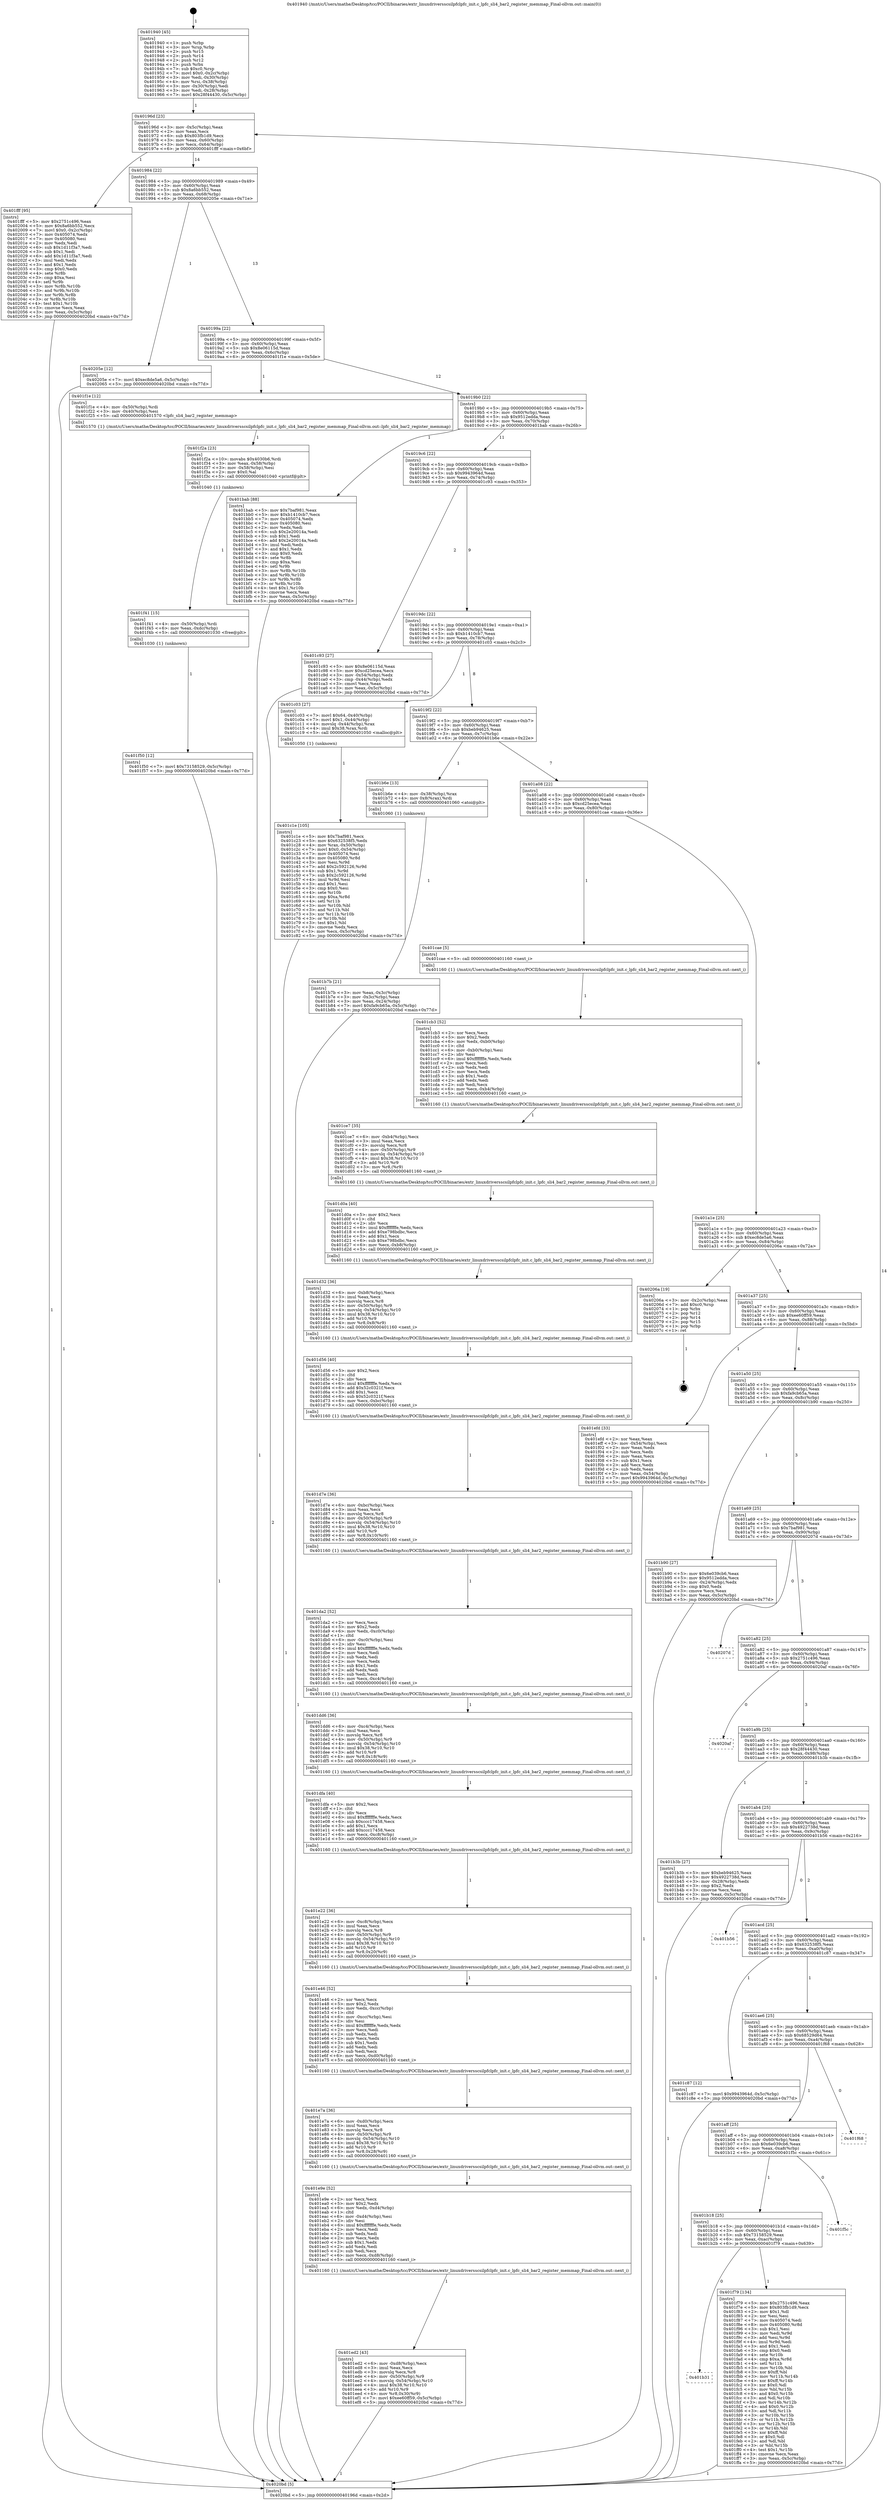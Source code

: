 digraph "0x401940" {
  label = "0x401940 (/mnt/c/Users/mathe/Desktop/tcc/POCII/binaries/extr_linuxdriversscsilpfclpfc_init.c_lpfc_sli4_bar2_register_memmap_Final-ollvm.out::main(0))"
  labelloc = "t"
  node[shape=record]

  Entry [label="",width=0.3,height=0.3,shape=circle,fillcolor=black,style=filled]
  "0x40196d" [label="{
     0x40196d [23]\l
     | [instrs]\l
     &nbsp;&nbsp;0x40196d \<+3\>: mov -0x5c(%rbp),%eax\l
     &nbsp;&nbsp;0x401970 \<+2\>: mov %eax,%ecx\l
     &nbsp;&nbsp;0x401972 \<+6\>: sub $0x803fb1d9,%ecx\l
     &nbsp;&nbsp;0x401978 \<+3\>: mov %eax,-0x60(%rbp)\l
     &nbsp;&nbsp;0x40197b \<+3\>: mov %ecx,-0x64(%rbp)\l
     &nbsp;&nbsp;0x40197e \<+6\>: je 0000000000401fff \<main+0x6bf\>\l
  }"]
  "0x401fff" [label="{
     0x401fff [95]\l
     | [instrs]\l
     &nbsp;&nbsp;0x401fff \<+5\>: mov $0x2751c496,%eax\l
     &nbsp;&nbsp;0x402004 \<+5\>: mov $0x8a6bb552,%ecx\l
     &nbsp;&nbsp;0x402009 \<+7\>: movl $0x0,-0x2c(%rbp)\l
     &nbsp;&nbsp;0x402010 \<+7\>: mov 0x405074,%edx\l
     &nbsp;&nbsp;0x402017 \<+7\>: mov 0x405080,%esi\l
     &nbsp;&nbsp;0x40201e \<+2\>: mov %edx,%edi\l
     &nbsp;&nbsp;0x402020 \<+6\>: sub $0x1d11f3a7,%edi\l
     &nbsp;&nbsp;0x402026 \<+3\>: sub $0x1,%edi\l
     &nbsp;&nbsp;0x402029 \<+6\>: add $0x1d11f3a7,%edi\l
     &nbsp;&nbsp;0x40202f \<+3\>: imul %edi,%edx\l
     &nbsp;&nbsp;0x402032 \<+3\>: and $0x1,%edx\l
     &nbsp;&nbsp;0x402035 \<+3\>: cmp $0x0,%edx\l
     &nbsp;&nbsp;0x402038 \<+4\>: sete %r8b\l
     &nbsp;&nbsp;0x40203c \<+3\>: cmp $0xa,%esi\l
     &nbsp;&nbsp;0x40203f \<+4\>: setl %r9b\l
     &nbsp;&nbsp;0x402043 \<+3\>: mov %r8b,%r10b\l
     &nbsp;&nbsp;0x402046 \<+3\>: and %r9b,%r10b\l
     &nbsp;&nbsp;0x402049 \<+3\>: xor %r9b,%r8b\l
     &nbsp;&nbsp;0x40204c \<+3\>: or %r8b,%r10b\l
     &nbsp;&nbsp;0x40204f \<+4\>: test $0x1,%r10b\l
     &nbsp;&nbsp;0x402053 \<+3\>: cmovne %ecx,%eax\l
     &nbsp;&nbsp;0x402056 \<+3\>: mov %eax,-0x5c(%rbp)\l
     &nbsp;&nbsp;0x402059 \<+5\>: jmp 00000000004020bd \<main+0x77d\>\l
  }"]
  "0x401984" [label="{
     0x401984 [22]\l
     | [instrs]\l
     &nbsp;&nbsp;0x401984 \<+5\>: jmp 0000000000401989 \<main+0x49\>\l
     &nbsp;&nbsp;0x401989 \<+3\>: mov -0x60(%rbp),%eax\l
     &nbsp;&nbsp;0x40198c \<+5\>: sub $0x8a6bb552,%eax\l
     &nbsp;&nbsp;0x401991 \<+3\>: mov %eax,-0x68(%rbp)\l
     &nbsp;&nbsp;0x401994 \<+6\>: je 000000000040205e \<main+0x71e\>\l
  }"]
  Exit [label="",width=0.3,height=0.3,shape=circle,fillcolor=black,style=filled,peripheries=2]
  "0x40205e" [label="{
     0x40205e [12]\l
     | [instrs]\l
     &nbsp;&nbsp;0x40205e \<+7\>: movl $0xec8de5a6,-0x5c(%rbp)\l
     &nbsp;&nbsp;0x402065 \<+5\>: jmp 00000000004020bd \<main+0x77d\>\l
  }"]
  "0x40199a" [label="{
     0x40199a [22]\l
     | [instrs]\l
     &nbsp;&nbsp;0x40199a \<+5\>: jmp 000000000040199f \<main+0x5f\>\l
     &nbsp;&nbsp;0x40199f \<+3\>: mov -0x60(%rbp),%eax\l
     &nbsp;&nbsp;0x4019a2 \<+5\>: sub $0x8e06115d,%eax\l
     &nbsp;&nbsp;0x4019a7 \<+3\>: mov %eax,-0x6c(%rbp)\l
     &nbsp;&nbsp;0x4019aa \<+6\>: je 0000000000401f1e \<main+0x5de\>\l
  }"]
  "0x401b31" [label="{
     0x401b31\l
  }", style=dashed]
  "0x401f1e" [label="{
     0x401f1e [12]\l
     | [instrs]\l
     &nbsp;&nbsp;0x401f1e \<+4\>: mov -0x50(%rbp),%rdi\l
     &nbsp;&nbsp;0x401f22 \<+3\>: mov -0x40(%rbp),%esi\l
     &nbsp;&nbsp;0x401f25 \<+5\>: call 0000000000401570 \<lpfc_sli4_bar2_register_memmap\>\l
     | [calls]\l
     &nbsp;&nbsp;0x401570 \{1\} (/mnt/c/Users/mathe/Desktop/tcc/POCII/binaries/extr_linuxdriversscsilpfclpfc_init.c_lpfc_sli4_bar2_register_memmap_Final-ollvm.out::lpfc_sli4_bar2_register_memmap)\l
  }"]
  "0x4019b0" [label="{
     0x4019b0 [22]\l
     | [instrs]\l
     &nbsp;&nbsp;0x4019b0 \<+5\>: jmp 00000000004019b5 \<main+0x75\>\l
     &nbsp;&nbsp;0x4019b5 \<+3\>: mov -0x60(%rbp),%eax\l
     &nbsp;&nbsp;0x4019b8 \<+5\>: sub $0x9512edda,%eax\l
     &nbsp;&nbsp;0x4019bd \<+3\>: mov %eax,-0x70(%rbp)\l
     &nbsp;&nbsp;0x4019c0 \<+6\>: je 0000000000401bab \<main+0x26b\>\l
  }"]
  "0x401f79" [label="{
     0x401f79 [134]\l
     | [instrs]\l
     &nbsp;&nbsp;0x401f79 \<+5\>: mov $0x2751c496,%eax\l
     &nbsp;&nbsp;0x401f7e \<+5\>: mov $0x803fb1d9,%ecx\l
     &nbsp;&nbsp;0x401f83 \<+2\>: mov $0x1,%dl\l
     &nbsp;&nbsp;0x401f85 \<+2\>: xor %esi,%esi\l
     &nbsp;&nbsp;0x401f87 \<+7\>: mov 0x405074,%edi\l
     &nbsp;&nbsp;0x401f8e \<+8\>: mov 0x405080,%r8d\l
     &nbsp;&nbsp;0x401f96 \<+3\>: sub $0x1,%esi\l
     &nbsp;&nbsp;0x401f99 \<+3\>: mov %edi,%r9d\l
     &nbsp;&nbsp;0x401f9c \<+3\>: add %esi,%r9d\l
     &nbsp;&nbsp;0x401f9f \<+4\>: imul %r9d,%edi\l
     &nbsp;&nbsp;0x401fa3 \<+3\>: and $0x1,%edi\l
     &nbsp;&nbsp;0x401fa6 \<+3\>: cmp $0x0,%edi\l
     &nbsp;&nbsp;0x401fa9 \<+4\>: sete %r10b\l
     &nbsp;&nbsp;0x401fad \<+4\>: cmp $0xa,%r8d\l
     &nbsp;&nbsp;0x401fb1 \<+4\>: setl %r11b\l
     &nbsp;&nbsp;0x401fb5 \<+3\>: mov %r10b,%bl\l
     &nbsp;&nbsp;0x401fb8 \<+3\>: xor $0xff,%bl\l
     &nbsp;&nbsp;0x401fbb \<+3\>: mov %r11b,%r14b\l
     &nbsp;&nbsp;0x401fbe \<+4\>: xor $0xff,%r14b\l
     &nbsp;&nbsp;0x401fc2 \<+3\>: xor $0x0,%dl\l
     &nbsp;&nbsp;0x401fc5 \<+3\>: mov %bl,%r15b\l
     &nbsp;&nbsp;0x401fc8 \<+4\>: and $0x0,%r15b\l
     &nbsp;&nbsp;0x401fcc \<+3\>: and %dl,%r10b\l
     &nbsp;&nbsp;0x401fcf \<+3\>: mov %r14b,%r12b\l
     &nbsp;&nbsp;0x401fd2 \<+4\>: and $0x0,%r12b\l
     &nbsp;&nbsp;0x401fd6 \<+3\>: and %dl,%r11b\l
     &nbsp;&nbsp;0x401fd9 \<+3\>: or %r10b,%r15b\l
     &nbsp;&nbsp;0x401fdc \<+3\>: or %r11b,%r12b\l
     &nbsp;&nbsp;0x401fdf \<+3\>: xor %r12b,%r15b\l
     &nbsp;&nbsp;0x401fe2 \<+3\>: or %r14b,%bl\l
     &nbsp;&nbsp;0x401fe5 \<+3\>: xor $0xff,%bl\l
     &nbsp;&nbsp;0x401fe8 \<+3\>: or $0x0,%dl\l
     &nbsp;&nbsp;0x401feb \<+2\>: and %dl,%bl\l
     &nbsp;&nbsp;0x401fed \<+3\>: or %bl,%r15b\l
     &nbsp;&nbsp;0x401ff0 \<+4\>: test $0x1,%r15b\l
     &nbsp;&nbsp;0x401ff4 \<+3\>: cmovne %ecx,%eax\l
     &nbsp;&nbsp;0x401ff7 \<+3\>: mov %eax,-0x5c(%rbp)\l
     &nbsp;&nbsp;0x401ffa \<+5\>: jmp 00000000004020bd \<main+0x77d\>\l
  }"]
  "0x401bab" [label="{
     0x401bab [88]\l
     | [instrs]\l
     &nbsp;&nbsp;0x401bab \<+5\>: mov $0x7baf981,%eax\l
     &nbsp;&nbsp;0x401bb0 \<+5\>: mov $0xb1410cb7,%ecx\l
     &nbsp;&nbsp;0x401bb5 \<+7\>: mov 0x405074,%edx\l
     &nbsp;&nbsp;0x401bbc \<+7\>: mov 0x405080,%esi\l
     &nbsp;&nbsp;0x401bc3 \<+2\>: mov %edx,%edi\l
     &nbsp;&nbsp;0x401bc5 \<+6\>: sub $0x2e20014a,%edi\l
     &nbsp;&nbsp;0x401bcb \<+3\>: sub $0x1,%edi\l
     &nbsp;&nbsp;0x401bce \<+6\>: add $0x2e20014a,%edi\l
     &nbsp;&nbsp;0x401bd4 \<+3\>: imul %edi,%edx\l
     &nbsp;&nbsp;0x401bd7 \<+3\>: and $0x1,%edx\l
     &nbsp;&nbsp;0x401bda \<+3\>: cmp $0x0,%edx\l
     &nbsp;&nbsp;0x401bdd \<+4\>: sete %r8b\l
     &nbsp;&nbsp;0x401be1 \<+3\>: cmp $0xa,%esi\l
     &nbsp;&nbsp;0x401be4 \<+4\>: setl %r9b\l
     &nbsp;&nbsp;0x401be8 \<+3\>: mov %r8b,%r10b\l
     &nbsp;&nbsp;0x401beb \<+3\>: and %r9b,%r10b\l
     &nbsp;&nbsp;0x401bee \<+3\>: xor %r9b,%r8b\l
     &nbsp;&nbsp;0x401bf1 \<+3\>: or %r8b,%r10b\l
     &nbsp;&nbsp;0x401bf4 \<+4\>: test $0x1,%r10b\l
     &nbsp;&nbsp;0x401bf8 \<+3\>: cmovne %ecx,%eax\l
     &nbsp;&nbsp;0x401bfb \<+3\>: mov %eax,-0x5c(%rbp)\l
     &nbsp;&nbsp;0x401bfe \<+5\>: jmp 00000000004020bd \<main+0x77d\>\l
  }"]
  "0x4019c6" [label="{
     0x4019c6 [22]\l
     | [instrs]\l
     &nbsp;&nbsp;0x4019c6 \<+5\>: jmp 00000000004019cb \<main+0x8b\>\l
     &nbsp;&nbsp;0x4019cb \<+3\>: mov -0x60(%rbp),%eax\l
     &nbsp;&nbsp;0x4019ce \<+5\>: sub $0x9943964d,%eax\l
     &nbsp;&nbsp;0x4019d3 \<+3\>: mov %eax,-0x74(%rbp)\l
     &nbsp;&nbsp;0x4019d6 \<+6\>: je 0000000000401c93 \<main+0x353\>\l
  }"]
  "0x401b18" [label="{
     0x401b18 [25]\l
     | [instrs]\l
     &nbsp;&nbsp;0x401b18 \<+5\>: jmp 0000000000401b1d \<main+0x1dd\>\l
     &nbsp;&nbsp;0x401b1d \<+3\>: mov -0x60(%rbp),%eax\l
     &nbsp;&nbsp;0x401b20 \<+5\>: sub $0x73158529,%eax\l
     &nbsp;&nbsp;0x401b25 \<+6\>: mov %eax,-0xac(%rbp)\l
     &nbsp;&nbsp;0x401b2b \<+6\>: je 0000000000401f79 \<main+0x639\>\l
  }"]
  "0x401c93" [label="{
     0x401c93 [27]\l
     | [instrs]\l
     &nbsp;&nbsp;0x401c93 \<+5\>: mov $0x8e06115d,%eax\l
     &nbsp;&nbsp;0x401c98 \<+5\>: mov $0xcd25ecea,%ecx\l
     &nbsp;&nbsp;0x401c9d \<+3\>: mov -0x54(%rbp),%edx\l
     &nbsp;&nbsp;0x401ca0 \<+3\>: cmp -0x44(%rbp),%edx\l
     &nbsp;&nbsp;0x401ca3 \<+3\>: cmovl %ecx,%eax\l
     &nbsp;&nbsp;0x401ca6 \<+3\>: mov %eax,-0x5c(%rbp)\l
     &nbsp;&nbsp;0x401ca9 \<+5\>: jmp 00000000004020bd \<main+0x77d\>\l
  }"]
  "0x4019dc" [label="{
     0x4019dc [22]\l
     | [instrs]\l
     &nbsp;&nbsp;0x4019dc \<+5\>: jmp 00000000004019e1 \<main+0xa1\>\l
     &nbsp;&nbsp;0x4019e1 \<+3\>: mov -0x60(%rbp),%eax\l
     &nbsp;&nbsp;0x4019e4 \<+5\>: sub $0xb1410cb7,%eax\l
     &nbsp;&nbsp;0x4019e9 \<+3\>: mov %eax,-0x78(%rbp)\l
     &nbsp;&nbsp;0x4019ec \<+6\>: je 0000000000401c03 \<main+0x2c3\>\l
  }"]
  "0x401f5c" [label="{
     0x401f5c\l
  }", style=dashed]
  "0x401c03" [label="{
     0x401c03 [27]\l
     | [instrs]\l
     &nbsp;&nbsp;0x401c03 \<+7\>: movl $0x64,-0x40(%rbp)\l
     &nbsp;&nbsp;0x401c0a \<+7\>: movl $0x1,-0x44(%rbp)\l
     &nbsp;&nbsp;0x401c11 \<+4\>: movslq -0x44(%rbp),%rax\l
     &nbsp;&nbsp;0x401c15 \<+4\>: imul $0x38,%rax,%rdi\l
     &nbsp;&nbsp;0x401c19 \<+5\>: call 0000000000401050 \<malloc@plt\>\l
     | [calls]\l
     &nbsp;&nbsp;0x401050 \{1\} (unknown)\l
  }"]
  "0x4019f2" [label="{
     0x4019f2 [22]\l
     | [instrs]\l
     &nbsp;&nbsp;0x4019f2 \<+5\>: jmp 00000000004019f7 \<main+0xb7\>\l
     &nbsp;&nbsp;0x4019f7 \<+3\>: mov -0x60(%rbp),%eax\l
     &nbsp;&nbsp;0x4019fa \<+5\>: sub $0xbeb94625,%eax\l
     &nbsp;&nbsp;0x4019ff \<+3\>: mov %eax,-0x7c(%rbp)\l
     &nbsp;&nbsp;0x401a02 \<+6\>: je 0000000000401b6e \<main+0x22e\>\l
  }"]
  "0x401aff" [label="{
     0x401aff [25]\l
     | [instrs]\l
     &nbsp;&nbsp;0x401aff \<+5\>: jmp 0000000000401b04 \<main+0x1c4\>\l
     &nbsp;&nbsp;0x401b04 \<+3\>: mov -0x60(%rbp),%eax\l
     &nbsp;&nbsp;0x401b07 \<+5\>: sub $0x6e039cb6,%eax\l
     &nbsp;&nbsp;0x401b0c \<+6\>: mov %eax,-0xa8(%rbp)\l
     &nbsp;&nbsp;0x401b12 \<+6\>: je 0000000000401f5c \<main+0x61c\>\l
  }"]
  "0x401b6e" [label="{
     0x401b6e [13]\l
     | [instrs]\l
     &nbsp;&nbsp;0x401b6e \<+4\>: mov -0x38(%rbp),%rax\l
     &nbsp;&nbsp;0x401b72 \<+4\>: mov 0x8(%rax),%rdi\l
     &nbsp;&nbsp;0x401b76 \<+5\>: call 0000000000401060 \<atoi@plt\>\l
     | [calls]\l
     &nbsp;&nbsp;0x401060 \{1\} (unknown)\l
  }"]
  "0x401a08" [label="{
     0x401a08 [22]\l
     | [instrs]\l
     &nbsp;&nbsp;0x401a08 \<+5\>: jmp 0000000000401a0d \<main+0xcd\>\l
     &nbsp;&nbsp;0x401a0d \<+3\>: mov -0x60(%rbp),%eax\l
     &nbsp;&nbsp;0x401a10 \<+5\>: sub $0xcd25ecea,%eax\l
     &nbsp;&nbsp;0x401a15 \<+3\>: mov %eax,-0x80(%rbp)\l
     &nbsp;&nbsp;0x401a18 \<+6\>: je 0000000000401cae \<main+0x36e\>\l
  }"]
  "0x401f68" [label="{
     0x401f68\l
  }", style=dashed]
  "0x401cae" [label="{
     0x401cae [5]\l
     | [instrs]\l
     &nbsp;&nbsp;0x401cae \<+5\>: call 0000000000401160 \<next_i\>\l
     | [calls]\l
     &nbsp;&nbsp;0x401160 \{1\} (/mnt/c/Users/mathe/Desktop/tcc/POCII/binaries/extr_linuxdriversscsilpfclpfc_init.c_lpfc_sli4_bar2_register_memmap_Final-ollvm.out::next_i)\l
  }"]
  "0x401a1e" [label="{
     0x401a1e [25]\l
     | [instrs]\l
     &nbsp;&nbsp;0x401a1e \<+5\>: jmp 0000000000401a23 \<main+0xe3\>\l
     &nbsp;&nbsp;0x401a23 \<+3\>: mov -0x60(%rbp),%eax\l
     &nbsp;&nbsp;0x401a26 \<+5\>: sub $0xec8de5a6,%eax\l
     &nbsp;&nbsp;0x401a2b \<+6\>: mov %eax,-0x84(%rbp)\l
     &nbsp;&nbsp;0x401a31 \<+6\>: je 000000000040206a \<main+0x72a\>\l
  }"]
  "0x401f50" [label="{
     0x401f50 [12]\l
     | [instrs]\l
     &nbsp;&nbsp;0x401f50 \<+7\>: movl $0x73158529,-0x5c(%rbp)\l
     &nbsp;&nbsp;0x401f57 \<+5\>: jmp 00000000004020bd \<main+0x77d\>\l
  }"]
  "0x40206a" [label="{
     0x40206a [19]\l
     | [instrs]\l
     &nbsp;&nbsp;0x40206a \<+3\>: mov -0x2c(%rbp),%eax\l
     &nbsp;&nbsp;0x40206d \<+7\>: add $0xc0,%rsp\l
     &nbsp;&nbsp;0x402074 \<+1\>: pop %rbx\l
     &nbsp;&nbsp;0x402075 \<+2\>: pop %r12\l
     &nbsp;&nbsp;0x402077 \<+2\>: pop %r14\l
     &nbsp;&nbsp;0x402079 \<+2\>: pop %r15\l
     &nbsp;&nbsp;0x40207b \<+1\>: pop %rbp\l
     &nbsp;&nbsp;0x40207c \<+1\>: ret\l
  }"]
  "0x401a37" [label="{
     0x401a37 [25]\l
     | [instrs]\l
     &nbsp;&nbsp;0x401a37 \<+5\>: jmp 0000000000401a3c \<main+0xfc\>\l
     &nbsp;&nbsp;0x401a3c \<+3\>: mov -0x60(%rbp),%eax\l
     &nbsp;&nbsp;0x401a3f \<+5\>: sub $0xee60ff59,%eax\l
     &nbsp;&nbsp;0x401a44 \<+6\>: mov %eax,-0x88(%rbp)\l
     &nbsp;&nbsp;0x401a4a \<+6\>: je 0000000000401efd \<main+0x5bd\>\l
  }"]
  "0x401f41" [label="{
     0x401f41 [15]\l
     | [instrs]\l
     &nbsp;&nbsp;0x401f41 \<+4\>: mov -0x50(%rbp),%rdi\l
     &nbsp;&nbsp;0x401f45 \<+6\>: mov %eax,-0xdc(%rbp)\l
     &nbsp;&nbsp;0x401f4b \<+5\>: call 0000000000401030 \<free@plt\>\l
     | [calls]\l
     &nbsp;&nbsp;0x401030 \{1\} (unknown)\l
  }"]
  "0x401efd" [label="{
     0x401efd [33]\l
     | [instrs]\l
     &nbsp;&nbsp;0x401efd \<+2\>: xor %eax,%eax\l
     &nbsp;&nbsp;0x401eff \<+3\>: mov -0x54(%rbp),%ecx\l
     &nbsp;&nbsp;0x401f02 \<+2\>: mov %eax,%edx\l
     &nbsp;&nbsp;0x401f04 \<+2\>: sub %ecx,%edx\l
     &nbsp;&nbsp;0x401f06 \<+2\>: mov %eax,%ecx\l
     &nbsp;&nbsp;0x401f08 \<+3\>: sub $0x1,%ecx\l
     &nbsp;&nbsp;0x401f0b \<+2\>: add %ecx,%edx\l
     &nbsp;&nbsp;0x401f0d \<+2\>: sub %edx,%eax\l
     &nbsp;&nbsp;0x401f0f \<+3\>: mov %eax,-0x54(%rbp)\l
     &nbsp;&nbsp;0x401f12 \<+7\>: movl $0x9943964d,-0x5c(%rbp)\l
     &nbsp;&nbsp;0x401f19 \<+5\>: jmp 00000000004020bd \<main+0x77d\>\l
  }"]
  "0x401a50" [label="{
     0x401a50 [25]\l
     | [instrs]\l
     &nbsp;&nbsp;0x401a50 \<+5\>: jmp 0000000000401a55 \<main+0x115\>\l
     &nbsp;&nbsp;0x401a55 \<+3\>: mov -0x60(%rbp),%eax\l
     &nbsp;&nbsp;0x401a58 \<+5\>: sub $0xfa9cb65a,%eax\l
     &nbsp;&nbsp;0x401a5d \<+6\>: mov %eax,-0x8c(%rbp)\l
     &nbsp;&nbsp;0x401a63 \<+6\>: je 0000000000401b90 \<main+0x250\>\l
  }"]
  "0x401f2a" [label="{
     0x401f2a [23]\l
     | [instrs]\l
     &nbsp;&nbsp;0x401f2a \<+10\>: movabs $0x4030b6,%rdi\l
     &nbsp;&nbsp;0x401f34 \<+3\>: mov %eax,-0x58(%rbp)\l
     &nbsp;&nbsp;0x401f37 \<+3\>: mov -0x58(%rbp),%esi\l
     &nbsp;&nbsp;0x401f3a \<+2\>: mov $0x0,%al\l
     &nbsp;&nbsp;0x401f3c \<+5\>: call 0000000000401040 \<printf@plt\>\l
     | [calls]\l
     &nbsp;&nbsp;0x401040 \{1\} (unknown)\l
  }"]
  "0x401b90" [label="{
     0x401b90 [27]\l
     | [instrs]\l
     &nbsp;&nbsp;0x401b90 \<+5\>: mov $0x6e039cb6,%eax\l
     &nbsp;&nbsp;0x401b95 \<+5\>: mov $0x9512edda,%ecx\l
     &nbsp;&nbsp;0x401b9a \<+3\>: mov -0x24(%rbp),%edx\l
     &nbsp;&nbsp;0x401b9d \<+3\>: cmp $0x0,%edx\l
     &nbsp;&nbsp;0x401ba0 \<+3\>: cmove %ecx,%eax\l
     &nbsp;&nbsp;0x401ba3 \<+3\>: mov %eax,-0x5c(%rbp)\l
     &nbsp;&nbsp;0x401ba6 \<+5\>: jmp 00000000004020bd \<main+0x77d\>\l
  }"]
  "0x401a69" [label="{
     0x401a69 [25]\l
     | [instrs]\l
     &nbsp;&nbsp;0x401a69 \<+5\>: jmp 0000000000401a6e \<main+0x12e\>\l
     &nbsp;&nbsp;0x401a6e \<+3\>: mov -0x60(%rbp),%eax\l
     &nbsp;&nbsp;0x401a71 \<+5\>: sub $0x7baf981,%eax\l
     &nbsp;&nbsp;0x401a76 \<+6\>: mov %eax,-0x90(%rbp)\l
     &nbsp;&nbsp;0x401a7c \<+6\>: je 000000000040207d \<main+0x73d\>\l
  }"]
  "0x401ed2" [label="{
     0x401ed2 [43]\l
     | [instrs]\l
     &nbsp;&nbsp;0x401ed2 \<+6\>: mov -0xd8(%rbp),%ecx\l
     &nbsp;&nbsp;0x401ed8 \<+3\>: imul %eax,%ecx\l
     &nbsp;&nbsp;0x401edb \<+3\>: movslq %ecx,%r8\l
     &nbsp;&nbsp;0x401ede \<+4\>: mov -0x50(%rbp),%r9\l
     &nbsp;&nbsp;0x401ee2 \<+4\>: movslq -0x54(%rbp),%r10\l
     &nbsp;&nbsp;0x401ee6 \<+4\>: imul $0x38,%r10,%r10\l
     &nbsp;&nbsp;0x401eea \<+3\>: add %r10,%r9\l
     &nbsp;&nbsp;0x401eed \<+4\>: mov %r8,0x30(%r9)\l
     &nbsp;&nbsp;0x401ef1 \<+7\>: movl $0xee60ff59,-0x5c(%rbp)\l
     &nbsp;&nbsp;0x401ef8 \<+5\>: jmp 00000000004020bd \<main+0x77d\>\l
  }"]
  "0x40207d" [label="{
     0x40207d\l
  }", style=dashed]
  "0x401a82" [label="{
     0x401a82 [25]\l
     | [instrs]\l
     &nbsp;&nbsp;0x401a82 \<+5\>: jmp 0000000000401a87 \<main+0x147\>\l
     &nbsp;&nbsp;0x401a87 \<+3\>: mov -0x60(%rbp),%eax\l
     &nbsp;&nbsp;0x401a8a \<+5\>: sub $0x2751c496,%eax\l
     &nbsp;&nbsp;0x401a8f \<+6\>: mov %eax,-0x94(%rbp)\l
     &nbsp;&nbsp;0x401a95 \<+6\>: je 00000000004020af \<main+0x76f\>\l
  }"]
  "0x401e9e" [label="{
     0x401e9e [52]\l
     | [instrs]\l
     &nbsp;&nbsp;0x401e9e \<+2\>: xor %ecx,%ecx\l
     &nbsp;&nbsp;0x401ea0 \<+5\>: mov $0x2,%edx\l
     &nbsp;&nbsp;0x401ea5 \<+6\>: mov %edx,-0xd4(%rbp)\l
     &nbsp;&nbsp;0x401eab \<+1\>: cltd\l
     &nbsp;&nbsp;0x401eac \<+6\>: mov -0xd4(%rbp),%esi\l
     &nbsp;&nbsp;0x401eb2 \<+2\>: idiv %esi\l
     &nbsp;&nbsp;0x401eb4 \<+6\>: imul $0xfffffffe,%edx,%edx\l
     &nbsp;&nbsp;0x401eba \<+2\>: mov %ecx,%edi\l
     &nbsp;&nbsp;0x401ebc \<+2\>: sub %edx,%edi\l
     &nbsp;&nbsp;0x401ebe \<+2\>: mov %ecx,%edx\l
     &nbsp;&nbsp;0x401ec0 \<+3\>: sub $0x1,%edx\l
     &nbsp;&nbsp;0x401ec3 \<+2\>: add %edx,%edi\l
     &nbsp;&nbsp;0x401ec5 \<+2\>: sub %edi,%ecx\l
     &nbsp;&nbsp;0x401ec7 \<+6\>: mov %ecx,-0xd8(%rbp)\l
     &nbsp;&nbsp;0x401ecd \<+5\>: call 0000000000401160 \<next_i\>\l
     | [calls]\l
     &nbsp;&nbsp;0x401160 \{1\} (/mnt/c/Users/mathe/Desktop/tcc/POCII/binaries/extr_linuxdriversscsilpfclpfc_init.c_lpfc_sli4_bar2_register_memmap_Final-ollvm.out::next_i)\l
  }"]
  "0x4020af" [label="{
     0x4020af\l
  }", style=dashed]
  "0x401a9b" [label="{
     0x401a9b [25]\l
     | [instrs]\l
     &nbsp;&nbsp;0x401a9b \<+5\>: jmp 0000000000401aa0 \<main+0x160\>\l
     &nbsp;&nbsp;0x401aa0 \<+3\>: mov -0x60(%rbp),%eax\l
     &nbsp;&nbsp;0x401aa3 \<+5\>: sub $0x28f44430,%eax\l
     &nbsp;&nbsp;0x401aa8 \<+6\>: mov %eax,-0x98(%rbp)\l
     &nbsp;&nbsp;0x401aae \<+6\>: je 0000000000401b3b \<main+0x1fb\>\l
  }"]
  "0x401e7a" [label="{
     0x401e7a [36]\l
     | [instrs]\l
     &nbsp;&nbsp;0x401e7a \<+6\>: mov -0xd0(%rbp),%ecx\l
     &nbsp;&nbsp;0x401e80 \<+3\>: imul %eax,%ecx\l
     &nbsp;&nbsp;0x401e83 \<+3\>: movslq %ecx,%r8\l
     &nbsp;&nbsp;0x401e86 \<+4\>: mov -0x50(%rbp),%r9\l
     &nbsp;&nbsp;0x401e8a \<+4\>: movslq -0x54(%rbp),%r10\l
     &nbsp;&nbsp;0x401e8e \<+4\>: imul $0x38,%r10,%r10\l
     &nbsp;&nbsp;0x401e92 \<+3\>: add %r10,%r9\l
     &nbsp;&nbsp;0x401e95 \<+4\>: mov %r8,0x28(%r9)\l
     &nbsp;&nbsp;0x401e99 \<+5\>: call 0000000000401160 \<next_i\>\l
     | [calls]\l
     &nbsp;&nbsp;0x401160 \{1\} (/mnt/c/Users/mathe/Desktop/tcc/POCII/binaries/extr_linuxdriversscsilpfclpfc_init.c_lpfc_sli4_bar2_register_memmap_Final-ollvm.out::next_i)\l
  }"]
  "0x401b3b" [label="{
     0x401b3b [27]\l
     | [instrs]\l
     &nbsp;&nbsp;0x401b3b \<+5\>: mov $0xbeb94625,%eax\l
     &nbsp;&nbsp;0x401b40 \<+5\>: mov $0x4922738d,%ecx\l
     &nbsp;&nbsp;0x401b45 \<+3\>: mov -0x28(%rbp),%edx\l
     &nbsp;&nbsp;0x401b48 \<+3\>: cmp $0x2,%edx\l
     &nbsp;&nbsp;0x401b4b \<+3\>: cmovne %ecx,%eax\l
     &nbsp;&nbsp;0x401b4e \<+3\>: mov %eax,-0x5c(%rbp)\l
     &nbsp;&nbsp;0x401b51 \<+5\>: jmp 00000000004020bd \<main+0x77d\>\l
  }"]
  "0x401ab4" [label="{
     0x401ab4 [25]\l
     | [instrs]\l
     &nbsp;&nbsp;0x401ab4 \<+5\>: jmp 0000000000401ab9 \<main+0x179\>\l
     &nbsp;&nbsp;0x401ab9 \<+3\>: mov -0x60(%rbp),%eax\l
     &nbsp;&nbsp;0x401abc \<+5\>: sub $0x4922738d,%eax\l
     &nbsp;&nbsp;0x401ac1 \<+6\>: mov %eax,-0x9c(%rbp)\l
     &nbsp;&nbsp;0x401ac7 \<+6\>: je 0000000000401b56 \<main+0x216\>\l
  }"]
  "0x4020bd" [label="{
     0x4020bd [5]\l
     | [instrs]\l
     &nbsp;&nbsp;0x4020bd \<+5\>: jmp 000000000040196d \<main+0x2d\>\l
  }"]
  "0x401940" [label="{
     0x401940 [45]\l
     | [instrs]\l
     &nbsp;&nbsp;0x401940 \<+1\>: push %rbp\l
     &nbsp;&nbsp;0x401941 \<+3\>: mov %rsp,%rbp\l
     &nbsp;&nbsp;0x401944 \<+2\>: push %r15\l
     &nbsp;&nbsp;0x401946 \<+2\>: push %r14\l
     &nbsp;&nbsp;0x401948 \<+2\>: push %r12\l
     &nbsp;&nbsp;0x40194a \<+1\>: push %rbx\l
     &nbsp;&nbsp;0x40194b \<+7\>: sub $0xc0,%rsp\l
     &nbsp;&nbsp;0x401952 \<+7\>: movl $0x0,-0x2c(%rbp)\l
     &nbsp;&nbsp;0x401959 \<+3\>: mov %edi,-0x30(%rbp)\l
     &nbsp;&nbsp;0x40195c \<+4\>: mov %rsi,-0x38(%rbp)\l
     &nbsp;&nbsp;0x401960 \<+3\>: mov -0x30(%rbp),%edi\l
     &nbsp;&nbsp;0x401963 \<+3\>: mov %edi,-0x28(%rbp)\l
     &nbsp;&nbsp;0x401966 \<+7\>: movl $0x28f44430,-0x5c(%rbp)\l
  }"]
  "0x401b7b" [label="{
     0x401b7b [21]\l
     | [instrs]\l
     &nbsp;&nbsp;0x401b7b \<+3\>: mov %eax,-0x3c(%rbp)\l
     &nbsp;&nbsp;0x401b7e \<+3\>: mov -0x3c(%rbp),%eax\l
     &nbsp;&nbsp;0x401b81 \<+3\>: mov %eax,-0x24(%rbp)\l
     &nbsp;&nbsp;0x401b84 \<+7\>: movl $0xfa9cb65a,-0x5c(%rbp)\l
     &nbsp;&nbsp;0x401b8b \<+5\>: jmp 00000000004020bd \<main+0x77d\>\l
  }"]
  "0x401c1e" [label="{
     0x401c1e [105]\l
     | [instrs]\l
     &nbsp;&nbsp;0x401c1e \<+5\>: mov $0x7baf981,%ecx\l
     &nbsp;&nbsp;0x401c23 \<+5\>: mov $0x632538f5,%edx\l
     &nbsp;&nbsp;0x401c28 \<+4\>: mov %rax,-0x50(%rbp)\l
     &nbsp;&nbsp;0x401c2c \<+7\>: movl $0x0,-0x54(%rbp)\l
     &nbsp;&nbsp;0x401c33 \<+7\>: mov 0x405074,%esi\l
     &nbsp;&nbsp;0x401c3a \<+8\>: mov 0x405080,%r8d\l
     &nbsp;&nbsp;0x401c42 \<+3\>: mov %esi,%r9d\l
     &nbsp;&nbsp;0x401c45 \<+7\>: add $0x2c592126,%r9d\l
     &nbsp;&nbsp;0x401c4c \<+4\>: sub $0x1,%r9d\l
     &nbsp;&nbsp;0x401c50 \<+7\>: sub $0x2c592126,%r9d\l
     &nbsp;&nbsp;0x401c57 \<+4\>: imul %r9d,%esi\l
     &nbsp;&nbsp;0x401c5b \<+3\>: and $0x1,%esi\l
     &nbsp;&nbsp;0x401c5e \<+3\>: cmp $0x0,%esi\l
     &nbsp;&nbsp;0x401c61 \<+4\>: sete %r10b\l
     &nbsp;&nbsp;0x401c65 \<+4\>: cmp $0xa,%r8d\l
     &nbsp;&nbsp;0x401c69 \<+4\>: setl %r11b\l
     &nbsp;&nbsp;0x401c6d \<+3\>: mov %r10b,%bl\l
     &nbsp;&nbsp;0x401c70 \<+3\>: and %r11b,%bl\l
     &nbsp;&nbsp;0x401c73 \<+3\>: xor %r11b,%r10b\l
     &nbsp;&nbsp;0x401c76 \<+3\>: or %r10b,%bl\l
     &nbsp;&nbsp;0x401c79 \<+3\>: test $0x1,%bl\l
     &nbsp;&nbsp;0x401c7c \<+3\>: cmovne %edx,%ecx\l
     &nbsp;&nbsp;0x401c7f \<+3\>: mov %ecx,-0x5c(%rbp)\l
     &nbsp;&nbsp;0x401c82 \<+5\>: jmp 00000000004020bd \<main+0x77d\>\l
  }"]
  "0x401e46" [label="{
     0x401e46 [52]\l
     | [instrs]\l
     &nbsp;&nbsp;0x401e46 \<+2\>: xor %ecx,%ecx\l
     &nbsp;&nbsp;0x401e48 \<+5\>: mov $0x2,%edx\l
     &nbsp;&nbsp;0x401e4d \<+6\>: mov %edx,-0xcc(%rbp)\l
     &nbsp;&nbsp;0x401e53 \<+1\>: cltd\l
     &nbsp;&nbsp;0x401e54 \<+6\>: mov -0xcc(%rbp),%esi\l
     &nbsp;&nbsp;0x401e5a \<+2\>: idiv %esi\l
     &nbsp;&nbsp;0x401e5c \<+6\>: imul $0xfffffffe,%edx,%edx\l
     &nbsp;&nbsp;0x401e62 \<+2\>: mov %ecx,%edi\l
     &nbsp;&nbsp;0x401e64 \<+2\>: sub %edx,%edi\l
     &nbsp;&nbsp;0x401e66 \<+2\>: mov %ecx,%edx\l
     &nbsp;&nbsp;0x401e68 \<+3\>: sub $0x1,%edx\l
     &nbsp;&nbsp;0x401e6b \<+2\>: add %edx,%edi\l
     &nbsp;&nbsp;0x401e6d \<+2\>: sub %edi,%ecx\l
     &nbsp;&nbsp;0x401e6f \<+6\>: mov %ecx,-0xd0(%rbp)\l
     &nbsp;&nbsp;0x401e75 \<+5\>: call 0000000000401160 \<next_i\>\l
     | [calls]\l
     &nbsp;&nbsp;0x401160 \{1\} (/mnt/c/Users/mathe/Desktop/tcc/POCII/binaries/extr_linuxdriversscsilpfclpfc_init.c_lpfc_sli4_bar2_register_memmap_Final-ollvm.out::next_i)\l
  }"]
  "0x401b56" [label="{
     0x401b56\l
  }", style=dashed]
  "0x401acd" [label="{
     0x401acd [25]\l
     | [instrs]\l
     &nbsp;&nbsp;0x401acd \<+5\>: jmp 0000000000401ad2 \<main+0x192\>\l
     &nbsp;&nbsp;0x401ad2 \<+3\>: mov -0x60(%rbp),%eax\l
     &nbsp;&nbsp;0x401ad5 \<+5\>: sub $0x632538f5,%eax\l
     &nbsp;&nbsp;0x401ada \<+6\>: mov %eax,-0xa0(%rbp)\l
     &nbsp;&nbsp;0x401ae0 \<+6\>: je 0000000000401c87 \<main+0x347\>\l
  }"]
  "0x401e22" [label="{
     0x401e22 [36]\l
     | [instrs]\l
     &nbsp;&nbsp;0x401e22 \<+6\>: mov -0xc8(%rbp),%ecx\l
     &nbsp;&nbsp;0x401e28 \<+3\>: imul %eax,%ecx\l
     &nbsp;&nbsp;0x401e2b \<+3\>: movslq %ecx,%r8\l
     &nbsp;&nbsp;0x401e2e \<+4\>: mov -0x50(%rbp),%r9\l
     &nbsp;&nbsp;0x401e32 \<+4\>: movslq -0x54(%rbp),%r10\l
     &nbsp;&nbsp;0x401e36 \<+4\>: imul $0x38,%r10,%r10\l
     &nbsp;&nbsp;0x401e3a \<+3\>: add %r10,%r9\l
     &nbsp;&nbsp;0x401e3d \<+4\>: mov %r8,0x20(%r9)\l
     &nbsp;&nbsp;0x401e41 \<+5\>: call 0000000000401160 \<next_i\>\l
     | [calls]\l
     &nbsp;&nbsp;0x401160 \{1\} (/mnt/c/Users/mathe/Desktop/tcc/POCII/binaries/extr_linuxdriversscsilpfclpfc_init.c_lpfc_sli4_bar2_register_memmap_Final-ollvm.out::next_i)\l
  }"]
  "0x401c87" [label="{
     0x401c87 [12]\l
     | [instrs]\l
     &nbsp;&nbsp;0x401c87 \<+7\>: movl $0x9943964d,-0x5c(%rbp)\l
     &nbsp;&nbsp;0x401c8e \<+5\>: jmp 00000000004020bd \<main+0x77d\>\l
  }"]
  "0x401ae6" [label="{
     0x401ae6 [25]\l
     | [instrs]\l
     &nbsp;&nbsp;0x401ae6 \<+5\>: jmp 0000000000401aeb \<main+0x1ab\>\l
     &nbsp;&nbsp;0x401aeb \<+3\>: mov -0x60(%rbp),%eax\l
     &nbsp;&nbsp;0x401aee \<+5\>: sub $0x68529d64,%eax\l
     &nbsp;&nbsp;0x401af3 \<+6\>: mov %eax,-0xa4(%rbp)\l
     &nbsp;&nbsp;0x401af9 \<+6\>: je 0000000000401f68 \<main+0x628\>\l
  }"]
  "0x401cb3" [label="{
     0x401cb3 [52]\l
     | [instrs]\l
     &nbsp;&nbsp;0x401cb3 \<+2\>: xor %ecx,%ecx\l
     &nbsp;&nbsp;0x401cb5 \<+5\>: mov $0x2,%edx\l
     &nbsp;&nbsp;0x401cba \<+6\>: mov %edx,-0xb0(%rbp)\l
     &nbsp;&nbsp;0x401cc0 \<+1\>: cltd\l
     &nbsp;&nbsp;0x401cc1 \<+6\>: mov -0xb0(%rbp),%esi\l
     &nbsp;&nbsp;0x401cc7 \<+2\>: idiv %esi\l
     &nbsp;&nbsp;0x401cc9 \<+6\>: imul $0xfffffffe,%edx,%edx\l
     &nbsp;&nbsp;0x401ccf \<+2\>: mov %ecx,%edi\l
     &nbsp;&nbsp;0x401cd1 \<+2\>: sub %edx,%edi\l
     &nbsp;&nbsp;0x401cd3 \<+2\>: mov %ecx,%edx\l
     &nbsp;&nbsp;0x401cd5 \<+3\>: sub $0x1,%edx\l
     &nbsp;&nbsp;0x401cd8 \<+2\>: add %edx,%edi\l
     &nbsp;&nbsp;0x401cda \<+2\>: sub %edi,%ecx\l
     &nbsp;&nbsp;0x401cdc \<+6\>: mov %ecx,-0xb4(%rbp)\l
     &nbsp;&nbsp;0x401ce2 \<+5\>: call 0000000000401160 \<next_i\>\l
     | [calls]\l
     &nbsp;&nbsp;0x401160 \{1\} (/mnt/c/Users/mathe/Desktop/tcc/POCII/binaries/extr_linuxdriversscsilpfclpfc_init.c_lpfc_sli4_bar2_register_memmap_Final-ollvm.out::next_i)\l
  }"]
  "0x401ce7" [label="{
     0x401ce7 [35]\l
     | [instrs]\l
     &nbsp;&nbsp;0x401ce7 \<+6\>: mov -0xb4(%rbp),%ecx\l
     &nbsp;&nbsp;0x401ced \<+3\>: imul %eax,%ecx\l
     &nbsp;&nbsp;0x401cf0 \<+3\>: movslq %ecx,%r8\l
     &nbsp;&nbsp;0x401cf3 \<+4\>: mov -0x50(%rbp),%r9\l
     &nbsp;&nbsp;0x401cf7 \<+4\>: movslq -0x54(%rbp),%r10\l
     &nbsp;&nbsp;0x401cfb \<+4\>: imul $0x38,%r10,%r10\l
     &nbsp;&nbsp;0x401cff \<+3\>: add %r10,%r9\l
     &nbsp;&nbsp;0x401d02 \<+3\>: mov %r8,(%r9)\l
     &nbsp;&nbsp;0x401d05 \<+5\>: call 0000000000401160 \<next_i\>\l
     | [calls]\l
     &nbsp;&nbsp;0x401160 \{1\} (/mnt/c/Users/mathe/Desktop/tcc/POCII/binaries/extr_linuxdriversscsilpfclpfc_init.c_lpfc_sli4_bar2_register_memmap_Final-ollvm.out::next_i)\l
  }"]
  "0x401d0a" [label="{
     0x401d0a [40]\l
     | [instrs]\l
     &nbsp;&nbsp;0x401d0a \<+5\>: mov $0x2,%ecx\l
     &nbsp;&nbsp;0x401d0f \<+1\>: cltd\l
     &nbsp;&nbsp;0x401d10 \<+2\>: idiv %ecx\l
     &nbsp;&nbsp;0x401d12 \<+6\>: imul $0xfffffffe,%edx,%ecx\l
     &nbsp;&nbsp;0x401d18 \<+6\>: add $0xe798bdbc,%ecx\l
     &nbsp;&nbsp;0x401d1e \<+3\>: add $0x1,%ecx\l
     &nbsp;&nbsp;0x401d21 \<+6\>: sub $0xe798bdbc,%ecx\l
     &nbsp;&nbsp;0x401d27 \<+6\>: mov %ecx,-0xb8(%rbp)\l
     &nbsp;&nbsp;0x401d2d \<+5\>: call 0000000000401160 \<next_i\>\l
     | [calls]\l
     &nbsp;&nbsp;0x401160 \{1\} (/mnt/c/Users/mathe/Desktop/tcc/POCII/binaries/extr_linuxdriversscsilpfclpfc_init.c_lpfc_sli4_bar2_register_memmap_Final-ollvm.out::next_i)\l
  }"]
  "0x401d32" [label="{
     0x401d32 [36]\l
     | [instrs]\l
     &nbsp;&nbsp;0x401d32 \<+6\>: mov -0xb8(%rbp),%ecx\l
     &nbsp;&nbsp;0x401d38 \<+3\>: imul %eax,%ecx\l
     &nbsp;&nbsp;0x401d3b \<+3\>: movslq %ecx,%r8\l
     &nbsp;&nbsp;0x401d3e \<+4\>: mov -0x50(%rbp),%r9\l
     &nbsp;&nbsp;0x401d42 \<+4\>: movslq -0x54(%rbp),%r10\l
     &nbsp;&nbsp;0x401d46 \<+4\>: imul $0x38,%r10,%r10\l
     &nbsp;&nbsp;0x401d4a \<+3\>: add %r10,%r9\l
     &nbsp;&nbsp;0x401d4d \<+4\>: mov %r8,0x8(%r9)\l
     &nbsp;&nbsp;0x401d51 \<+5\>: call 0000000000401160 \<next_i\>\l
     | [calls]\l
     &nbsp;&nbsp;0x401160 \{1\} (/mnt/c/Users/mathe/Desktop/tcc/POCII/binaries/extr_linuxdriversscsilpfclpfc_init.c_lpfc_sli4_bar2_register_memmap_Final-ollvm.out::next_i)\l
  }"]
  "0x401d56" [label="{
     0x401d56 [40]\l
     | [instrs]\l
     &nbsp;&nbsp;0x401d56 \<+5\>: mov $0x2,%ecx\l
     &nbsp;&nbsp;0x401d5b \<+1\>: cltd\l
     &nbsp;&nbsp;0x401d5c \<+2\>: idiv %ecx\l
     &nbsp;&nbsp;0x401d5e \<+6\>: imul $0xfffffffe,%edx,%ecx\l
     &nbsp;&nbsp;0x401d64 \<+6\>: add $0x52c0321f,%ecx\l
     &nbsp;&nbsp;0x401d6a \<+3\>: add $0x1,%ecx\l
     &nbsp;&nbsp;0x401d6d \<+6\>: sub $0x52c0321f,%ecx\l
     &nbsp;&nbsp;0x401d73 \<+6\>: mov %ecx,-0xbc(%rbp)\l
     &nbsp;&nbsp;0x401d79 \<+5\>: call 0000000000401160 \<next_i\>\l
     | [calls]\l
     &nbsp;&nbsp;0x401160 \{1\} (/mnt/c/Users/mathe/Desktop/tcc/POCII/binaries/extr_linuxdriversscsilpfclpfc_init.c_lpfc_sli4_bar2_register_memmap_Final-ollvm.out::next_i)\l
  }"]
  "0x401d7e" [label="{
     0x401d7e [36]\l
     | [instrs]\l
     &nbsp;&nbsp;0x401d7e \<+6\>: mov -0xbc(%rbp),%ecx\l
     &nbsp;&nbsp;0x401d84 \<+3\>: imul %eax,%ecx\l
     &nbsp;&nbsp;0x401d87 \<+3\>: movslq %ecx,%r8\l
     &nbsp;&nbsp;0x401d8a \<+4\>: mov -0x50(%rbp),%r9\l
     &nbsp;&nbsp;0x401d8e \<+4\>: movslq -0x54(%rbp),%r10\l
     &nbsp;&nbsp;0x401d92 \<+4\>: imul $0x38,%r10,%r10\l
     &nbsp;&nbsp;0x401d96 \<+3\>: add %r10,%r9\l
     &nbsp;&nbsp;0x401d99 \<+4\>: mov %r8,0x10(%r9)\l
     &nbsp;&nbsp;0x401d9d \<+5\>: call 0000000000401160 \<next_i\>\l
     | [calls]\l
     &nbsp;&nbsp;0x401160 \{1\} (/mnt/c/Users/mathe/Desktop/tcc/POCII/binaries/extr_linuxdriversscsilpfclpfc_init.c_lpfc_sli4_bar2_register_memmap_Final-ollvm.out::next_i)\l
  }"]
  "0x401da2" [label="{
     0x401da2 [52]\l
     | [instrs]\l
     &nbsp;&nbsp;0x401da2 \<+2\>: xor %ecx,%ecx\l
     &nbsp;&nbsp;0x401da4 \<+5\>: mov $0x2,%edx\l
     &nbsp;&nbsp;0x401da9 \<+6\>: mov %edx,-0xc0(%rbp)\l
     &nbsp;&nbsp;0x401daf \<+1\>: cltd\l
     &nbsp;&nbsp;0x401db0 \<+6\>: mov -0xc0(%rbp),%esi\l
     &nbsp;&nbsp;0x401db6 \<+2\>: idiv %esi\l
     &nbsp;&nbsp;0x401db8 \<+6\>: imul $0xfffffffe,%edx,%edx\l
     &nbsp;&nbsp;0x401dbe \<+2\>: mov %ecx,%edi\l
     &nbsp;&nbsp;0x401dc0 \<+2\>: sub %edx,%edi\l
     &nbsp;&nbsp;0x401dc2 \<+2\>: mov %ecx,%edx\l
     &nbsp;&nbsp;0x401dc4 \<+3\>: sub $0x1,%edx\l
     &nbsp;&nbsp;0x401dc7 \<+2\>: add %edx,%edi\l
     &nbsp;&nbsp;0x401dc9 \<+2\>: sub %edi,%ecx\l
     &nbsp;&nbsp;0x401dcb \<+6\>: mov %ecx,-0xc4(%rbp)\l
     &nbsp;&nbsp;0x401dd1 \<+5\>: call 0000000000401160 \<next_i\>\l
     | [calls]\l
     &nbsp;&nbsp;0x401160 \{1\} (/mnt/c/Users/mathe/Desktop/tcc/POCII/binaries/extr_linuxdriversscsilpfclpfc_init.c_lpfc_sli4_bar2_register_memmap_Final-ollvm.out::next_i)\l
  }"]
  "0x401dd6" [label="{
     0x401dd6 [36]\l
     | [instrs]\l
     &nbsp;&nbsp;0x401dd6 \<+6\>: mov -0xc4(%rbp),%ecx\l
     &nbsp;&nbsp;0x401ddc \<+3\>: imul %eax,%ecx\l
     &nbsp;&nbsp;0x401ddf \<+3\>: movslq %ecx,%r8\l
     &nbsp;&nbsp;0x401de2 \<+4\>: mov -0x50(%rbp),%r9\l
     &nbsp;&nbsp;0x401de6 \<+4\>: movslq -0x54(%rbp),%r10\l
     &nbsp;&nbsp;0x401dea \<+4\>: imul $0x38,%r10,%r10\l
     &nbsp;&nbsp;0x401dee \<+3\>: add %r10,%r9\l
     &nbsp;&nbsp;0x401df1 \<+4\>: mov %r8,0x18(%r9)\l
     &nbsp;&nbsp;0x401df5 \<+5\>: call 0000000000401160 \<next_i\>\l
     | [calls]\l
     &nbsp;&nbsp;0x401160 \{1\} (/mnt/c/Users/mathe/Desktop/tcc/POCII/binaries/extr_linuxdriversscsilpfclpfc_init.c_lpfc_sli4_bar2_register_memmap_Final-ollvm.out::next_i)\l
  }"]
  "0x401dfa" [label="{
     0x401dfa [40]\l
     | [instrs]\l
     &nbsp;&nbsp;0x401dfa \<+5\>: mov $0x2,%ecx\l
     &nbsp;&nbsp;0x401dff \<+1\>: cltd\l
     &nbsp;&nbsp;0x401e00 \<+2\>: idiv %ecx\l
     &nbsp;&nbsp;0x401e02 \<+6\>: imul $0xfffffffe,%edx,%ecx\l
     &nbsp;&nbsp;0x401e08 \<+6\>: sub $0xccc17458,%ecx\l
     &nbsp;&nbsp;0x401e0e \<+3\>: add $0x1,%ecx\l
     &nbsp;&nbsp;0x401e11 \<+6\>: add $0xccc17458,%ecx\l
     &nbsp;&nbsp;0x401e17 \<+6\>: mov %ecx,-0xc8(%rbp)\l
     &nbsp;&nbsp;0x401e1d \<+5\>: call 0000000000401160 \<next_i\>\l
     | [calls]\l
     &nbsp;&nbsp;0x401160 \{1\} (/mnt/c/Users/mathe/Desktop/tcc/POCII/binaries/extr_linuxdriversscsilpfclpfc_init.c_lpfc_sli4_bar2_register_memmap_Final-ollvm.out::next_i)\l
  }"]
  Entry -> "0x401940" [label=" 1"]
  "0x40196d" -> "0x401fff" [label=" 1"]
  "0x40196d" -> "0x401984" [label=" 14"]
  "0x40206a" -> Exit [label=" 1"]
  "0x401984" -> "0x40205e" [label=" 1"]
  "0x401984" -> "0x40199a" [label=" 13"]
  "0x40205e" -> "0x4020bd" [label=" 1"]
  "0x40199a" -> "0x401f1e" [label=" 1"]
  "0x40199a" -> "0x4019b0" [label=" 12"]
  "0x401fff" -> "0x4020bd" [label=" 1"]
  "0x4019b0" -> "0x401bab" [label=" 1"]
  "0x4019b0" -> "0x4019c6" [label=" 11"]
  "0x401f79" -> "0x4020bd" [label=" 1"]
  "0x4019c6" -> "0x401c93" [label=" 2"]
  "0x4019c6" -> "0x4019dc" [label=" 9"]
  "0x401b18" -> "0x401f79" [label=" 1"]
  "0x4019dc" -> "0x401c03" [label=" 1"]
  "0x4019dc" -> "0x4019f2" [label=" 8"]
  "0x401b18" -> "0x401b31" [label=" 0"]
  "0x4019f2" -> "0x401b6e" [label=" 1"]
  "0x4019f2" -> "0x401a08" [label=" 7"]
  "0x401aff" -> "0x401f5c" [label=" 0"]
  "0x401a08" -> "0x401cae" [label=" 1"]
  "0x401a08" -> "0x401a1e" [label=" 6"]
  "0x401aff" -> "0x401b18" [label=" 1"]
  "0x401a1e" -> "0x40206a" [label=" 1"]
  "0x401a1e" -> "0x401a37" [label=" 5"]
  "0x401ae6" -> "0x401f68" [label=" 0"]
  "0x401a37" -> "0x401efd" [label=" 1"]
  "0x401a37" -> "0x401a50" [label=" 4"]
  "0x401ae6" -> "0x401aff" [label=" 1"]
  "0x401a50" -> "0x401b90" [label=" 1"]
  "0x401a50" -> "0x401a69" [label=" 3"]
  "0x401f50" -> "0x4020bd" [label=" 1"]
  "0x401a69" -> "0x40207d" [label=" 0"]
  "0x401a69" -> "0x401a82" [label=" 3"]
  "0x401f41" -> "0x401f50" [label=" 1"]
  "0x401a82" -> "0x4020af" [label=" 0"]
  "0x401a82" -> "0x401a9b" [label=" 3"]
  "0x401f2a" -> "0x401f41" [label=" 1"]
  "0x401a9b" -> "0x401b3b" [label=" 1"]
  "0x401a9b" -> "0x401ab4" [label=" 2"]
  "0x401b3b" -> "0x4020bd" [label=" 1"]
  "0x401940" -> "0x40196d" [label=" 1"]
  "0x4020bd" -> "0x40196d" [label=" 14"]
  "0x401b6e" -> "0x401b7b" [label=" 1"]
  "0x401b7b" -> "0x4020bd" [label=" 1"]
  "0x401b90" -> "0x4020bd" [label=" 1"]
  "0x401bab" -> "0x4020bd" [label=" 1"]
  "0x401c03" -> "0x401c1e" [label=" 1"]
  "0x401c1e" -> "0x4020bd" [label=" 1"]
  "0x401f1e" -> "0x401f2a" [label=" 1"]
  "0x401ab4" -> "0x401b56" [label=" 0"]
  "0x401ab4" -> "0x401acd" [label=" 2"]
  "0x401efd" -> "0x4020bd" [label=" 1"]
  "0x401acd" -> "0x401c87" [label=" 1"]
  "0x401acd" -> "0x401ae6" [label=" 1"]
  "0x401c87" -> "0x4020bd" [label=" 1"]
  "0x401c93" -> "0x4020bd" [label=" 2"]
  "0x401cae" -> "0x401cb3" [label=" 1"]
  "0x401cb3" -> "0x401ce7" [label=" 1"]
  "0x401ce7" -> "0x401d0a" [label=" 1"]
  "0x401d0a" -> "0x401d32" [label=" 1"]
  "0x401d32" -> "0x401d56" [label=" 1"]
  "0x401d56" -> "0x401d7e" [label=" 1"]
  "0x401d7e" -> "0x401da2" [label=" 1"]
  "0x401da2" -> "0x401dd6" [label=" 1"]
  "0x401dd6" -> "0x401dfa" [label=" 1"]
  "0x401dfa" -> "0x401e22" [label=" 1"]
  "0x401e22" -> "0x401e46" [label=" 1"]
  "0x401e46" -> "0x401e7a" [label=" 1"]
  "0x401e7a" -> "0x401e9e" [label=" 1"]
  "0x401e9e" -> "0x401ed2" [label=" 1"]
  "0x401ed2" -> "0x4020bd" [label=" 1"]
}
